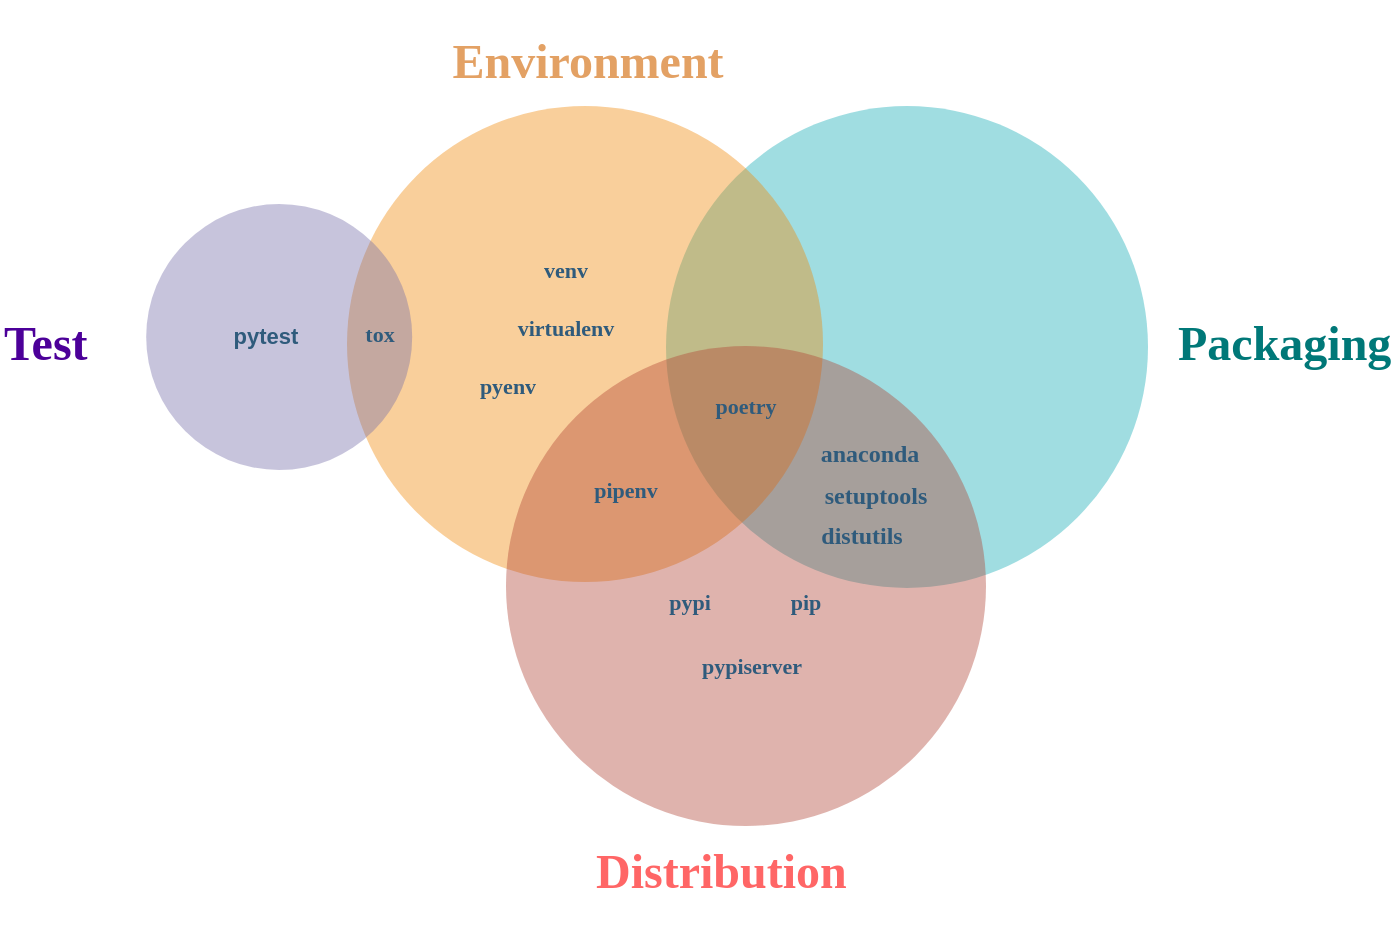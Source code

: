 <mxfile version="12.0.3" type="device" pages="2"><diagram id="3228e29e-7158-1315-38df-8450db1d8a1d" name="Page-1"><mxGraphModel dx="740" dy="1591" grid="1" gridSize="10" guides="1" tooltips="1" connect="1" arrows="1" fold="1" page="1" pageScale="1" pageWidth="1169" pageHeight="827" background="#ffffff" math="0" shadow="0"><root><mxCell id="0"/><mxCell id="1" parent="0"/><mxCell id="21639" value="" style="ellipse;whiteSpace=wrap;html=1;aspect=fixed;rounded=1;shadow=0;glass=0;labelBackgroundColor=none;strokeColor=none;strokeWidth=1;fillColor=#12AAB5;gradientColor=none;fontFamily=Helvetica;fontSize=16;fontColor=#2F5B7C;align=right;opacity=40;spacing=15;textOpacity=0;" parent="1" vertex="1"><mxGeometry x="360" y="320" width="241" height="241" as="geometry"/></mxCell><mxCell id="21637" value="" style="ellipse;whiteSpace=wrap;html=1;aspect=fixed;rounded=1;shadow=0;glass=0;labelBackgroundColor=none;strokeColor=none;strokeWidth=1;fillColor=#F08705;gradientColor=none;fontFamily=Helvetica;fontSize=16;fontColor=#2F5B7C;align=center;opacity=40;verticalAlign=top;spacing=15;textOpacity=0;" parent="1" vertex="1"><mxGeometry x="200.5" y="320" width="238" height="238" as="geometry"/></mxCell><mxCell id="21638" value="" style="ellipse;whiteSpace=wrap;html=1;aspect=fixed;rounded=1;shadow=0;glass=0;labelBackgroundColor=none;strokeColor=none;strokeWidth=1;fillColor=#736CA8;gradientColor=none;fontFamily=Helvetica;fontSize=16;fontColor=#2F5B7C;align=left;opacity=40;spacing=15;textOpacity=0;" parent="1" vertex="1"><mxGeometry x="100.095" y="369" width="133" height="133" as="geometry"/></mxCell><mxCell id="zKHeEBpWNsoJE4j8QBUR-21672" value="&lt;h1&gt;&lt;font face=&quot;Lucida Console&quot;&gt;Distribution&lt;/font&gt;&lt;/h1&gt;" style="text;html=1;fontColor=#FF6666;" vertex="1" parent="1"><mxGeometry x="323" y="666" width="100" height="30" as="geometry"/></mxCell><mxCell id="21640" value="" style="ellipse;whiteSpace=wrap;html=1;aspect=fixed;rounded=1;shadow=0;glass=0;labelBackgroundColor=none;strokeColor=none;strokeWidth=1;fillColor=#AE4132;gradientColor=none;fontFamily=Helvetica;fontSize=16;fontColor=#2F5B7C;align=center;opacity=40;verticalAlign=bottom;spacingBottom=15;spacing=15;textOpacity=0;" parent="1" vertex="1"><mxGeometry x="280" y="440" width="240" height="240" as="geometry"/></mxCell><mxCell id="21649" value="&lt;h3 style=&quot;font-size: 11px;&quot;&gt;pipenv&lt;/h3&gt;" style="text;html=1;strokeColor=none;fillColor=none;align=center;verticalAlign=middle;whiteSpace=wrap;rounded=0;shadow=0;glass=0;labelBackgroundColor=none;fontFamily=Lucida Console;fontSize=11;fontColor=#2F5B7C;" parent="1" vertex="1"><mxGeometry x="320" y="502" width="40" height="20" as="geometry"/></mxCell><mxCell id="21652" value="&lt;h3 style=&quot;font-size: 11px;&quot;&gt;tox&lt;/h3&gt;" style="text;html=1;strokeColor=none;fillColor=none;align=center;verticalAlign=middle;whiteSpace=wrap;rounded=0;shadow=0;glass=0;labelBackgroundColor=none;fontFamily=Lucida Console;fontSize=11;fontColor=#2F5B7C;" parent="1" vertex="1"><mxGeometry x="197" y="423.5" width="40" height="20" as="geometry"/></mxCell><mxCell id="zKHeEBpWNsoJE4j8QBUR-21652" value="&lt;h3 style=&quot;font-size: 11px;&quot;&gt;&lt;font style=&quot;font-size: 11px;&quot; face=&quot;Lucida Console&quot;&gt;virtualenv&lt;/font&gt;&lt;/h3&gt;" style="text;html=1;strokeColor=none;fillColor=none;align=center;verticalAlign=middle;whiteSpace=wrap;rounded=0;fontSize=11;fontColor=#2F5B7C;" vertex="1" parent="1"><mxGeometry x="290" y="420.5" width="40" height="20" as="geometry"/></mxCell><mxCell id="zKHeEBpWNsoJE4j8QBUR-21653" value="&lt;h3 style=&quot;font-size: 11px;&quot;&gt;venv&lt;/h3&gt;" style="text;html=1;strokeColor=none;fillColor=none;align=center;verticalAlign=middle;whiteSpace=wrap;rounded=0;fontFamily=Lucida Console;fontColor=#2F5B7C;fontSize=11;" vertex="1" parent="1"><mxGeometry x="290" y="391.5" width="40" height="20" as="geometry"/></mxCell><mxCell id="zKHeEBpWNsoJE4j8QBUR-21659" value="&lt;h3 style=&quot;font-size: 11px;&quot;&gt;pytest&lt;/h3&gt;" style="text;html=1;strokeColor=none;fillColor=none;align=center;verticalAlign=middle;whiteSpace=wrap;rounded=0;opacity=40;fontColor=#2F5B7C;fontSize=11;" vertex="1" parent="1"><mxGeometry x="140" y="424.5" width="40" height="20" as="geometry"/></mxCell><mxCell id="zKHeEBpWNsoJE4j8QBUR-21661" value="&lt;h3 style=&quot;font-size: 11px;&quot;&gt;pyenv&lt;/h3&gt;" style="text;html=1;strokeColor=none;fillColor=none;align=center;verticalAlign=middle;whiteSpace=wrap;rounded=0;opacity=40;fontFamily=Lucida Console;fontColor=#2F5B7C;fontSize=11;" vertex="1" parent="1"><mxGeometry x="261" y="450" width="40" height="20" as="geometry"/></mxCell><mxCell id="zKHeEBpWNsoJE4j8QBUR-21662" value="&lt;h3 style=&quot;font-size: 11px;&quot;&gt;pypi&lt;/h3&gt;" style="text;html=1;strokeColor=none;fillColor=none;align=center;verticalAlign=middle;whiteSpace=wrap;rounded=0;opacity=40;fontFamily=Lucida Console;fontColor=#2F5B7C;fontSize=11;" vertex="1" parent="1"><mxGeometry x="352" y="558" width="40" height="20" as="geometry"/></mxCell><mxCell id="zKHeEBpWNsoJE4j8QBUR-21663" value="&lt;h3 style=&quot;font-size: 11px;&quot;&gt;pypiserver&lt;/h3&gt;" style="text;html=1;strokeColor=none;fillColor=none;align=center;verticalAlign=middle;whiteSpace=wrap;rounded=0;opacity=40;fontFamily=Lucida Console;fontColor=#2F5B7C;fontSize=11;" vertex="1" parent="1"><mxGeometry x="383" y="590" width="40" height="20" as="geometry"/></mxCell><mxCell id="zKHeEBpWNsoJE4j8QBUR-21664" value="&lt;h3 style=&quot;font-size: 11px;&quot;&gt;pip&lt;/h3&gt;" style="text;html=1;strokeColor=none;fillColor=none;align=center;verticalAlign=middle;whiteSpace=wrap;rounded=0;opacity=40;fontFamily=Lucida Console;fontColor=#2F5B7C;fontSize=11;" vertex="1" parent="1"><mxGeometry x="410" y="558" width="40" height="20" as="geometry"/></mxCell><mxCell id="zKHeEBpWNsoJE4j8QBUR-21666" value="&lt;h1 style=&quot;font-size: 24px&quot;&gt;&lt;font style=&quot;font-size: 24px&quot; face=&quot;Lucida Console&quot;&gt;Environment&lt;/font&gt;&lt;/h1&gt;" style="text;html=1;strokeColor=none;fillColor=none;align=center;verticalAlign=middle;whiteSpace=wrap;rounded=0;opacity=40;fontColor=#E3A164;" vertex="1" parent="1"><mxGeometry x="301" y="288" width="40" height="20" as="geometry"/></mxCell><mxCell id="zKHeEBpWNsoJE4j8QBUR-21671" value="&lt;h1&gt;&lt;font style=&quot;font-size: 24px&quot; face=&quot;Lucida Console&quot;&gt;Packaging&lt;/font&gt;&lt;/h1&gt;" style="text;html=1;fontColor=#007878;" vertex="1" parent="1"><mxGeometry x="614" y="401.5" width="90" height="30" as="geometry"/></mxCell><mxCell id="zKHeEBpWNsoJE4j8QBUR-21675" value="&lt;h1&gt;&lt;font face=&quot;Lucida Console&quot;&gt;Test&lt;/font&gt;&lt;/h1&gt;" style="text;html=1;fontColor=#4C0099;" vertex="1" parent="1"><mxGeometry x="27" y="401.5" width="50" height="30" as="geometry"/></mxCell><mxCell id="zKHeEBpWNsoJE4j8QBUR-21658" value="&lt;h3 style=&quot;font-size: 12px;&quot;&gt;distutils&lt;/h3&gt;" style="text;html=1;strokeColor=none;fillColor=none;align=center;verticalAlign=middle;whiteSpace=wrap;rounded=0;opacity=40;fontFamily=Lucida Console;fontColor=#2F5B7C;fontSize=12;" vertex="1" parent="1"><mxGeometry x="438.143" y="525" width="40" height="20" as="geometry"/></mxCell><mxCell id="zKHeEBpWNsoJE4j8QBUR-21660" value="&lt;h3 style=&quot;font-size: 12px;&quot;&gt;anaconda&lt;/h3&gt;" style="text;html=1;strokeColor=none;fillColor=none;align=center;verticalAlign=middle;whiteSpace=wrap;rounded=0;opacity=40;fontFamily=Lucida Console;fontColor=#2F5B7C;fontSize=12;" vertex="1" parent="1"><mxGeometry x="441.5" y="484" width="40" height="20" as="geometry"/></mxCell><mxCell id="zKHeEBpWNsoJE4j8QBUR-21657" value="&lt;div style=&quot;font-size: 12px;&quot;&gt;&lt;h3 style=&quot;font-size: 12px;&quot;&gt;setuptools&lt;/h3&gt;&lt;/div&gt;&lt;div style=&quot;font-size: 12px;&quot;&gt;&lt;h3 style=&quot;font-size: 12px;&quot;&gt;&lt;br style=&quot;font-size: 12px;&quot;&gt;&lt;/h3&gt;&lt;/div&gt;" style="text;html=1;strokeColor=none;fillColor=none;align=center;verticalAlign=middle;whiteSpace=wrap;rounded=0;opacity=40;fontFamily=Lucida Console;fontColor=#2F5B7C;fontSize=12;" vertex="1" parent="1"><mxGeometry x="445" y="517" width="40" height="22" as="geometry"/></mxCell><mxCell id="21650" value="&lt;h3 style=&quot;font-size: 11px;&quot;&gt;poetry&lt;/h3&gt;" style="text;html=1;strokeColor=none;fillColor=none;align=center;verticalAlign=middle;whiteSpace=wrap;rounded=0;shadow=0;glass=0;labelBackgroundColor=none;fontFamily=Lucida Console;fontSize=11;fontColor=#2F5B7C;" parent="1" vertex="1"><mxGeometry x="380" y="460" width="40" height="20" as="geometry"/></mxCell></root></mxGraphModel></diagram><diagram id="pVGKcpBvmZ_M5etWbLQx" name="Page-2"><mxGraphModel dx="518" dy="1114" grid="1" gridSize="10" guides="1" tooltips="1" connect="1" arrows="1" fold="1" page="1" pageScale="1" pageWidth="850" pageHeight="1100" math="0" shadow="0"><root><mxCell id="DpKJQ907lzowpO-ziY6d-0"/><mxCell id="DpKJQ907lzowpO-ziY6d-1" parent="DpKJQ907lzowpO-ziY6d-0"/></root></mxGraphModel></diagram></mxfile>
